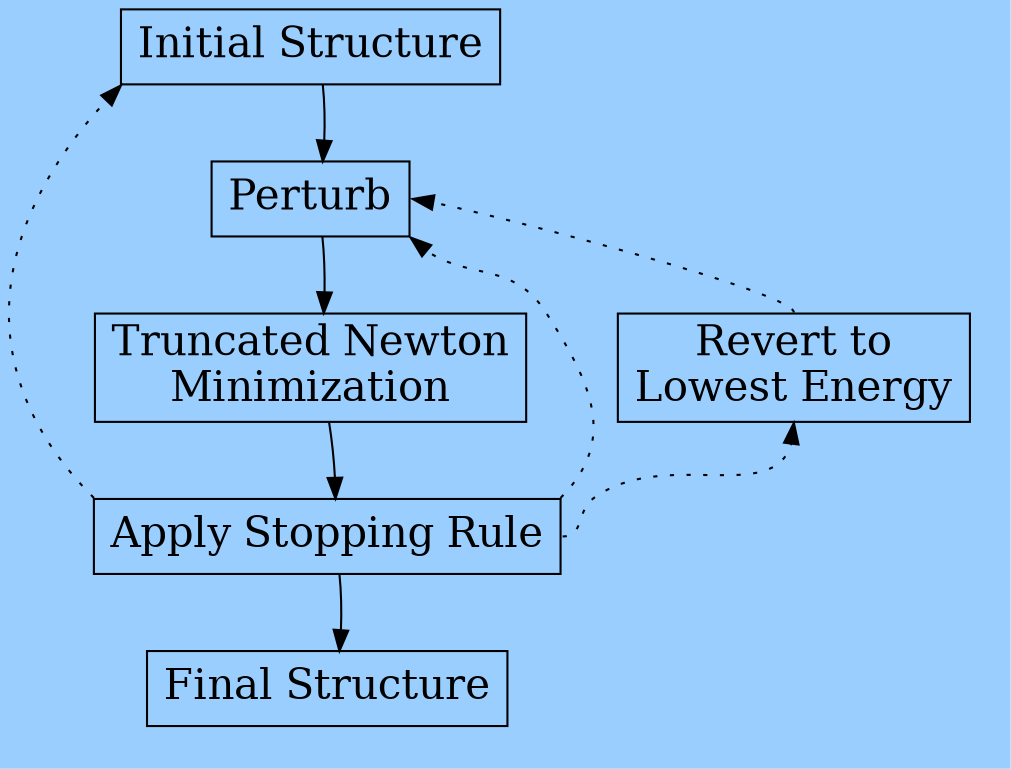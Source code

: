 digraph world {
rankdir="TB"
//splines=true
//size="8,8"
bgcolor="0.58 0.40 1.00"
//ordering=out;

node [fontsize=20, shape = record];
//overlap=false

subgraph cluster_0
{
	style=invisible;
	edge [style=invisible,dir=none];
	start -> perturb -> minimize -> stopping_rule -> final;
}

subgraph cluster_1 {
	style=invisible;
	node [style=invisible];
	edge [style=invisible,dir=none];
	b1 -> b2 -> revert_lowest -> b4 -> b5;
	revert_lowest [ style = solid ];
}

minimize -> stopping_rule;
perturb -> minimize;
revert_lowest:n -> perturb:e [ style = "dotted" ];
start -> perturb;
stopping_rule -> final;
stopping_rule:e -> revert_lowest:s [ style = "dotted" ];
stopping_rule:ne -> perturb:se [ style = "dotted" ];
stopping_rule:nw -> start:sw [ style = "dotted" ];

start [label="Initial Structure"];
perturb [label="Perturb"];
minimize [label="Truncated Newton\nMinimization"];
stopping_rule [label="Apply Stopping Rule"];
final [label="Final Structure"];
revert_lowest [label="Revert to\nLowest Energy"];

{ rank=same; start b1; }
}


//subgraph cluster_0 {
//style="invisible"

//perturb [label = "Perturb"];
//stop_rule [label = "Apply Stopping Rule"];
//finish [label = "Finish"];
//}

//minimize [label = "TN-Minimization"];
//revert_lowest [label = "Revert to Lowest\nEnergy Sampled (global)"];


////dummy1 [shape = plaintext, label = "" ]
////dummy2 [shape = plaintext, label = "" ]
////dummy4 [shape = plaintext, label = "" ]
////dummy5 [shape = plaintext, label = "" ]
////dummy1 -> dummy2
////dummy2 -> revert_lowest
////revert_lowest -> dummy4
////dummy4 -> dummy5


////{ rank=same; minimize revert_lowest; }

//start -> perturb
//perturb -> minimize
//stop_rule -> revert_lowest [ style = "dotted" ];
//stop_rule -> start [ style = "dotted" ];
//stop_rule -> perturb [ style = "dotted" ];
//revert_lowest -> perturb
//minimize -> stop_rule
//stop_rule -> finish
